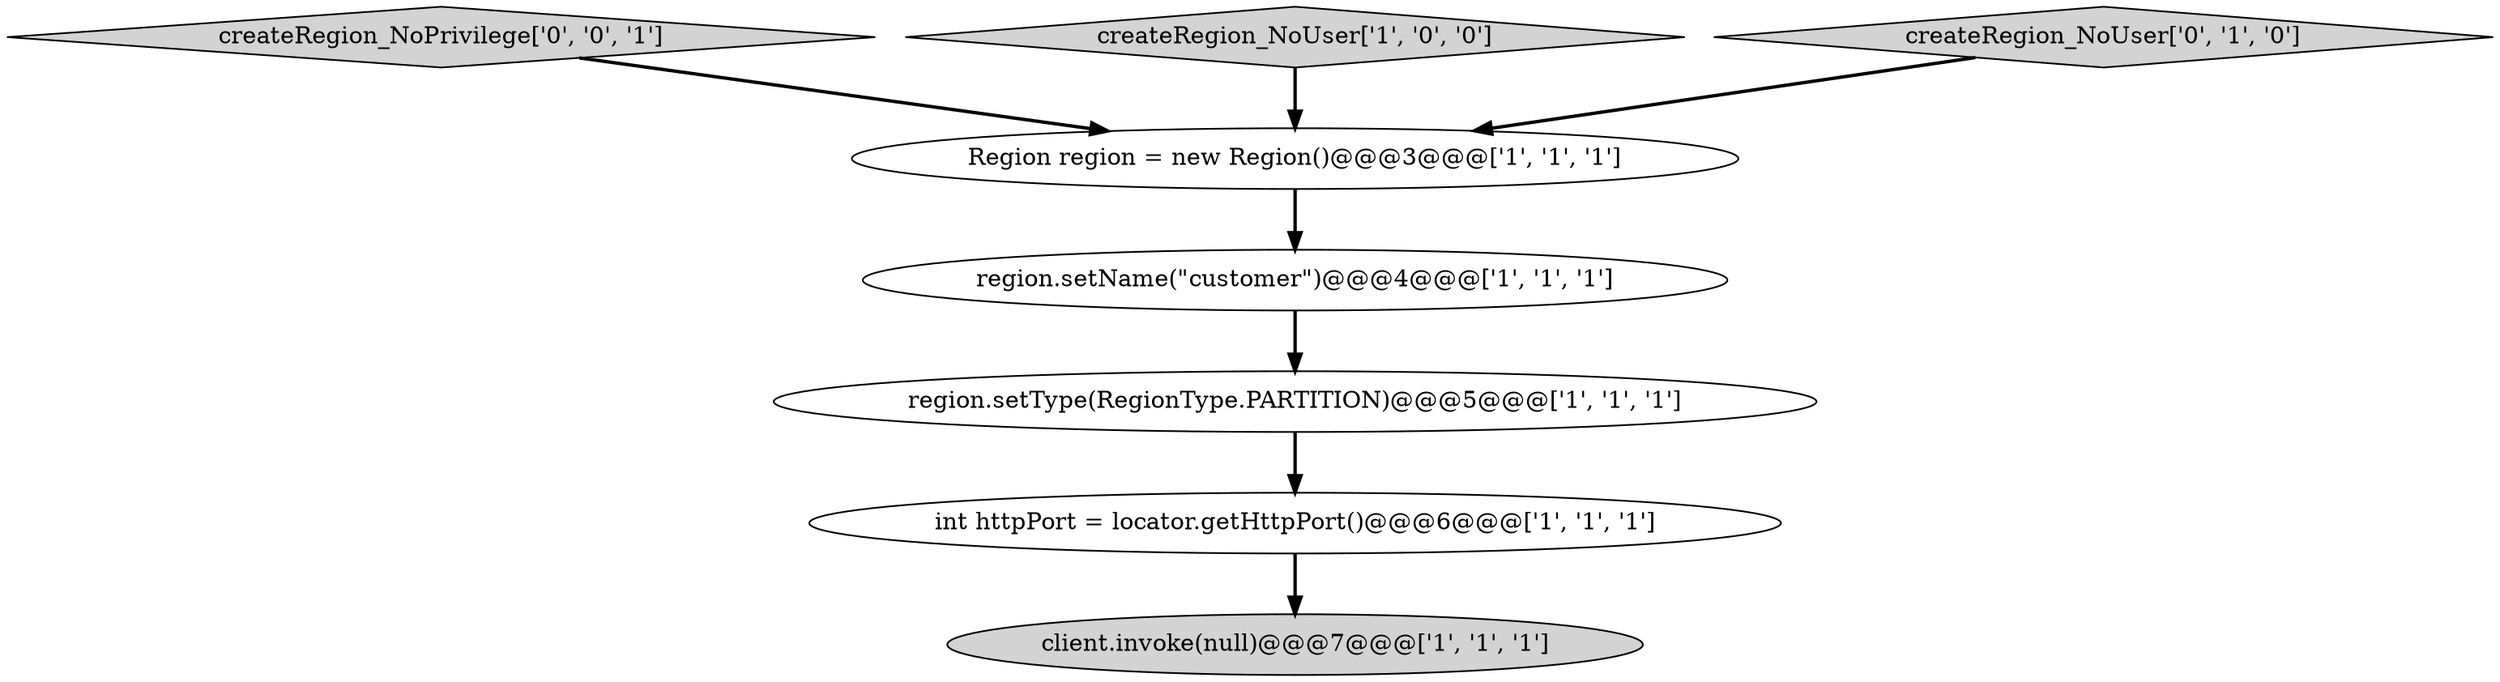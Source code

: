 digraph {
7 [style = filled, label = "createRegion_NoPrivilege['0', '0', '1']", fillcolor = lightgray, shape = diamond image = "AAA0AAABBB3BBB"];
4 [style = filled, label = "Region region = new Region()@@@3@@@['1', '1', '1']", fillcolor = white, shape = ellipse image = "AAA0AAABBB1BBB"];
2 [style = filled, label = "createRegion_NoUser['1', '0', '0']", fillcolor = lightgray, shape = diamond image = "AAA0AAABBB1BBB"];
0 [style = filled, label = "region.setType(RegionType.PARTITION)@@@5@@@['1', '1', '1']", fillcolor = white, shape = ellipse image = "AAA0AAABBB1BBB"];
1 [style = filled, label = "region.setName(\"customer\")@@@4@@@['1', '1', '1']", fillcolor = white, shape = ellipse image = "AAA0AAABBB1BBB"];
3 [style = filled, label = "client.invoke(null)@@@7@@@['1', '1', '1']", fillcolor = lightgray, shape = ellipse image = "AAA0AAABBB1BBB"];
5 [style = filled, label = "int httpPort = locator.getHttpPort()@@@6@@@['1', '1', '1']", fillcolor = white, shape = ellipse image = "AAA0AAABBB1BBB"];
6 [style = filled, label = "createRegion_NoUser['0', '1', '0']", fillcolor = lightgray, shape = diamond image = "AAA0AAABBB2BBB"];
5->3 [style = bold, label=""];
0->5 [style = bold, label=""];
2->4 [style = bold, label=""];
7->4 [style = bold, label=""];
6->4 [style = bold, label=""];
4->1 [style = bold, label=""];
1->0 [style = bold, label=""];
}
